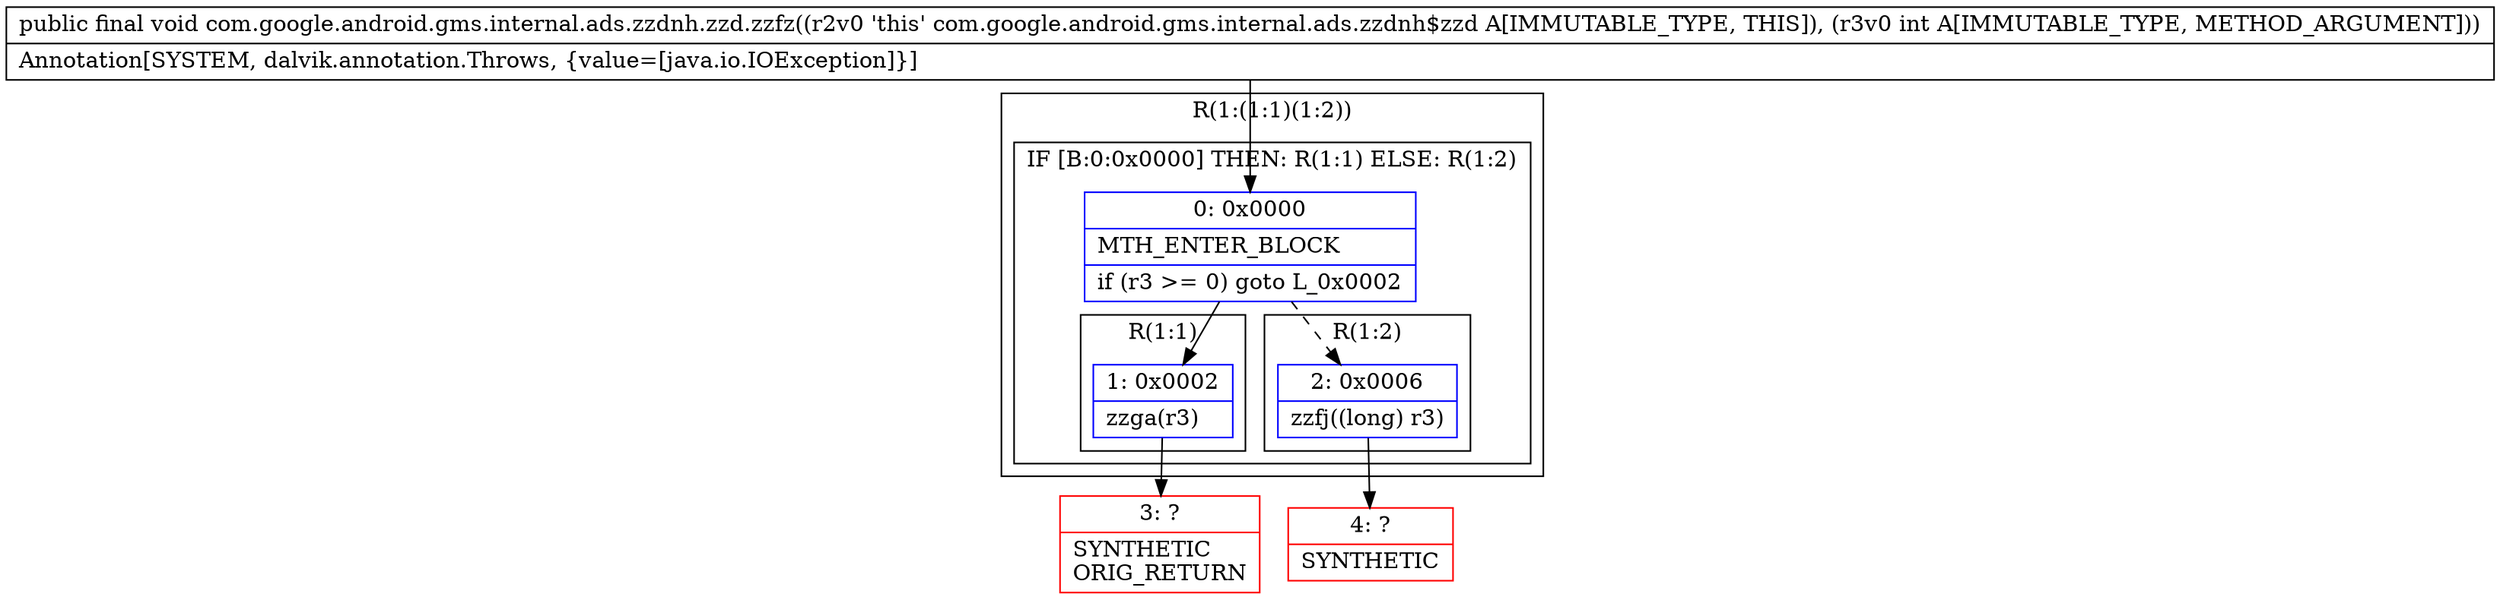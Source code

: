 digraph "CFG forcom.google.android.gms.internal.ads.zzdnh.zzd.zzfz(I)V" {
subgraph cluster_Region_238175225 {
label = "R(1:(1:1)(1:2))";
node [shape=record,color=blue];
subgraph cluster_IfRegion_1354128705 {
label = "IF [B:0:0x0000] THEN: R(1:1) ELSE: R(1:2)";
node [shape=record,color=blue];
Node_0 [shape=record,label="{0\:\ 0x0000|MTH_ENTER_BLOCK\l|if (r3 \>= 0) goto L_0x0002\l}"];
subgraph cluster_Region_449411957 {
label = "R(1:1)";
node [shape=record,color=blue];
Node_1 [shape=record,label="{1\:\ 0x0002|zzga(r3)\l}"];
}
subgraph cluster_Region_1695503914 {
label = "R(1:2)";
node [shape=record,color=blue];
Node_2 [shape=record,label="{2\:\ 0x0006|zzfj((long) r3)\l}"];
}
}
}
Node_3 [shape=record,color=red,label="{3\:\ ?|SYNTHETIC\lORIG_RETURN\l}"];
Node_4 [shape=record,color=red,label="{4\:\ ?|SYNTHETIC\l}"];
MethodNode[shape=record,label="{public final void com.google.android.gms.internal.ads.zzdnh.zzd.zzfz((r2v0 'this' com.google.android.gms.internal.ads.zzdnh$zzd A[IMMUTABLE_TYPE, THIS]), (r3v0 int A[IMMUTABLE_TYPE, METHOD_ARGUMENT]))  | Annotation[SYSTEM, dalvik.annotation.Throws, \{value=[java.io.IOException]\}]\l}"];
MethodNode -> Node_0;
Node_0 -> Node_1;
Node_0 -> Node_2[style=dashed];
Node_1 -> Node_3;
Node_2 -> Node_4;
}

